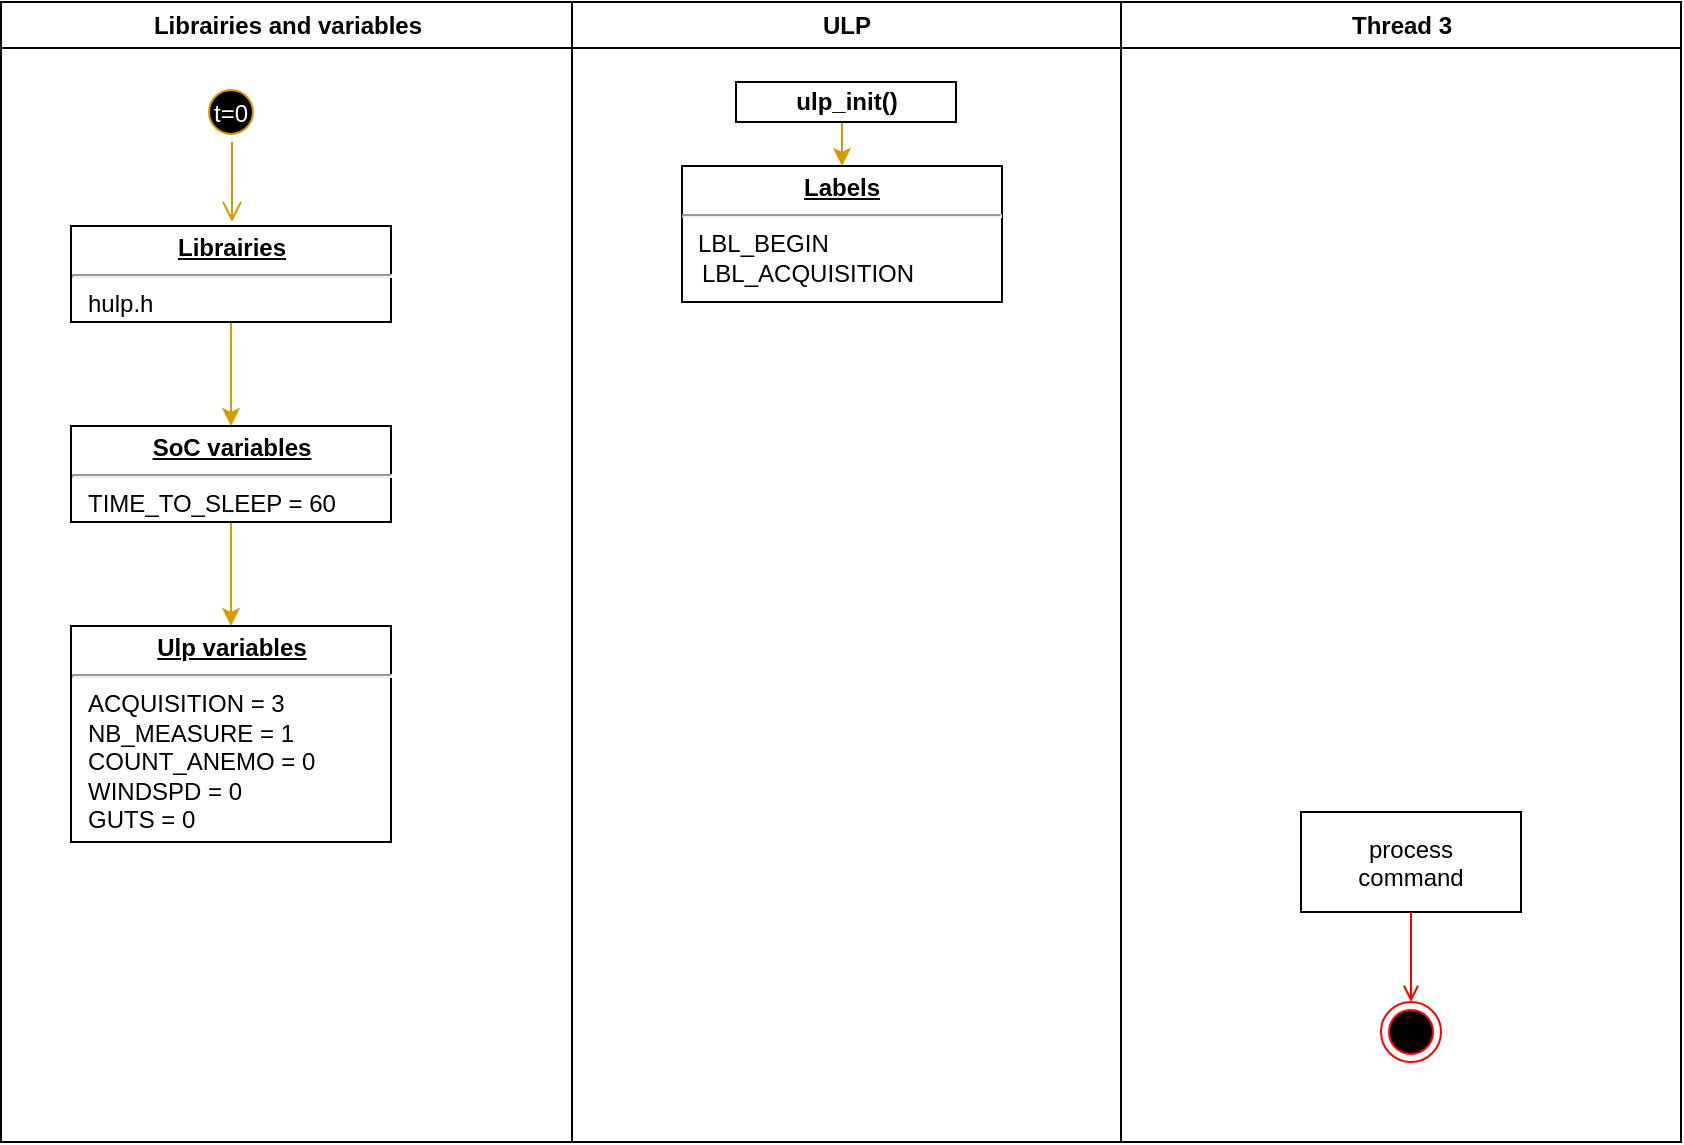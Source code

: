 <mxfile version="14.1.2" type="github">
  <diagram name="Page-1" id="e7e014a7-5840-1c2e-5031-d8a46d1fe8dd">
    <mxGraphModel dx="868" dy="451" grid="1" gridSize="10" guides="1" tooltips="1" connect="1" arrows="1" fold="1" page="1" pageScale="1" pageWidth="1169" pageHeight="826" background="#ffffff" math="0" shadow="0">
      <root>
        <mxCell id="0" />
        <mxCell id="1" parent="0" />
        <mxCell id="2" value="Librairies and variables" style="swimlane;whiteSpace=wrap" parent="1" vertex="1">
          <mxGeometry x="164.5" y="128" width="285.5" height="570" as="geometry" />
        </mxCell>
        <mxCell id="5" value="t=0" style="ellipse;shape=startState;fillColor=#000000;fontColor=#FFFFFF;strokeColor=#D79B00;" parent="2" vertex="1">
          <mxGeometry x="100" y="40" width="30" height="30" as="geometry" />
        </mxCell>
        <mxCell id="6" value="" style="edgeStyle=elbowEdgeStyle;elbow=horizontal;verticalAlign=bottom;endArrow=open;endSize=8;endFill=1;rounded=0;strokeColor=#D79B00;" parent="2" source="5" edge="1">
          <mxGeometry x="100" y="40" as="geometry">
            <mxPoint x="115.5" y="110" as="targetPoint" />
          </mxGeometry>
        </mxCell>
        <mxCell id="uZpNa7PoxAKmWT-TbL3o-44" style="edgeStyle=orthogonalEdgeStyle;rounded=0;orthogonalLoop=1;jettySize=auto;html=1;exitX=0.5;exitY=1;exitDx=0;exitDy=0;entryX=0.5;entryY=0;entryDx=0;entryDy=0;fontColor=#FFFFFF;fillColor=#ffe6cc;strokeColor=#D79B00;" edge="1" parent="2" source="uZpNa7PoxAKmWT-TbL3o-42" target="uZpNa7PoxAKmWT-TbL3o-43">
          <mxGeometry relative="1" as="geometry" />
        </mxCell>
        <mxCell id="uZpNa7PoxAKmWT-TbL3o-42" value="&lt;p style=&quot;margin: 0px ; margin-top: 4px ; text-align: center ; text-decoration: underline&quot;&gt;&lt;b&gt;Librairies&lt;/b&gt;&lt;br&gt;&lt;/p&gt;&lt;hr&gt;&lt;p style=&quot;margin: 0px ; margin-left: 8px&quot;&gt;hulp.h&lt;/p&gt;&lt;p style=&quot;margin: 0px ; margin-left: 8px&quot;&gt;&lt;br&gt;&lt;/p&gt;" style="verticalAlign=top;align=left;overflow=fill;fontSize=12;fontFamily=Helvetica;html=1;" vertex="1" parent="2">
          <mxGeometry x="35" y="112" width="160" height="48" as="geometry" />
        </mxCell>
        <mxCell id="uZpNa7PoxAKmWT-TbL3o-46" style="edgeStyle=orthogonalEdgeStyle;rounded=0;orthogonalLoop=1;jettySize=auto;html=1;exitX=0.5;exitY=1;exitDx=0;exitDy=0;strokeColor=#D79B00;fontColor=#FFFFFF;" edge="1" parent="2" source="uZpNa7PoxAKmWT-TbL3o-43" target="uZpNa7PoxAKmWT-TbL3o-52">
          <mxGeometry relative="1" as="geometry">
            <mxPoint x="115.5" y="292" as="targetPoint" />
          </mxGeometry>
        </mxCell>
        <mxCell id="uZpNa7PoxAKmWT-TbL3o-43" value="&lt;p style=&quot;margin: 0px ; margin-top: 4px ; text-align: center ; text-decoration: underline&quot;&gt;&lt;b&gt;SoC variables&lt;/b&gt;&lt;br&gt;&lt;/p&gt;&lt;hr&gt;&lt;p style=&quot;margin: 0px ; margin-left: 8px&quot;&gt;TIME_TO_SLEEP = 60 &lt;br&gt;&lt;/p&gt;" style="verticalAlign=top;align=left;overflow=fill;fontSize=12;fontFamily=Helvetica;html=1;" vertex="1" parent="2">
          <mxGeometry x="35" y="212" width="160" height="48" as="geometry" />
        </mxCell>
        <mxCell id="uZpNa7PoxAKmWT-TbL3o-52" value="&lt;p style=&quot;margin: 0px ; margin-top: 4px ; text-align: center ; text-decoration: underline&quot;&gt;&lt;b&gt;Ulp variables&lt;/b&gt;&lt;br&gt;&lt;/p&gt;&lt;hr&gt;&lt;p style=&quot;margin: 0px ; margin-left: 8px&quot;&gt;ACQUISITION = 3&lt;/p&gt;&lt;p style=&quot;margin: 0px ; margin-left: 8px&quot;&gt;NB_MEASURE = 1&lt;/p&gt;&lt;p style=&quot;margin: 0px ; margin-left: 8px&quot;&gt;COUNT_ANEMO = 0&lt;/p&gt;&lt;p style=&quot;margin: 0px ; margin-left: 8px&quot;&gt;WINDSPD = 0&lt;/p&gt;&lt;p style=&quot;margin: 0px ; margin-left: 8px&quot;&gt;GUTS = 0&lt;/p&gt;" style="verticalAlign=top;align=left;overflow=fill;fontSize=12;fontFamily=Helvetica;html=1;" vertex="1" parent="2">
          <mxGeometry x="35" y="312" width="160" height="108" as="geometry" />
        </mxCell>
        <mxCell id="3" value="ULP" style="swimlane;whiteSpace=wrap" parent="1" vertex="1">
          <mxGeometry x="450" y="128" width="274.5" height="570" as="geometry" />
        </mxCell>
        <mxCell id="uZpNa7PoxAKmWT-TbL3o-54" style="edgeStyle=orthogonalEdgeStyle;rounded=0;orthogonalLoop=1;jettySize=auto;html=1;exitX=0.5;exitY=1;exitDx=0;exitDy=0;entryX=0.5;entryY=0;entryDx=0;entryDy=0;strokeColor=#D79B00;fontColor=#000000;" edge="1" parent="3" source="uZpNa7PoxAKmWT-TbL3o-47" target="uZpNa7PoxAKmWT-TbL3o-50">
          <mxGeometry relative="1" as="geometry" />
        </mxCell>
        <mxCell id="uZpNa7PoxAKmWT-TbL3o-47" value="&lt;b&gt;ulp_init()&lt;/b&gt;" style="html=1;strokeColor=#000000;" vertex="1" parent="3">
          <mxGeometry x="82" y="40" width="110" height="20" as="geometry" />
        </mxCell>
        <mxCell id="uZpNa7PoxAKmWT-TbL3o-50" value="&lt;p style=&quot;margin: 0px ; margin-top: 4px ; text-align: center ; text-decoration: underline&quot;&gt;&lt;b&gt;Labels&lt;/b&gt;&lt;br&gt;&lt;/p&gt;&lt;hr&gt;&lt;p style=&quot;margin: 0px ; margin-left: 8px&quot;&gt;LBL_BEGIN&lt;/p&gt;&amp;nbsp;&amp;nbsp; LBL_ACQUISITION" style="verticalAlign=top;align=left;overflow=fill;fontSize=12;fontFamily=Helvetica;html=1;" vertex="1" parent="3">
          <mxGeometry x="55" y="82" width="160" height="68" as="geometry" />
        </mxCell>
        <mxCell id="4" value="Thread 3" style="swimlane;whiteSpace=wrap" parent="1" vertex="1">
          <mxGeometry x="724.5" y="128" width="280" height="570" as="geometry" />
        </mxCell>
        <mxCell id="33" value="process&#xa;command" style="" parent="4" vertex="1">
          <mxGeometry x="90" y="405" width="110" height="50" as="geometry" />
        </mxCell>
        <mxCell id="38" value="" style="ellipse;shape=endState;fillColor=#000000;strokeColor=#ff0000" parent="4" vertex="1">
          <mxGeometry x="130" y="500" width="30" height="30" as="geometry" />
        </mxCell>
        <mxCell id="39" value="" style="endArrow=open;strokeColor=#FF0000;endFill=1;rounded=0" parent="4" source="33" target="38" edge="1">
          <mxGeometry relative="1" as="geometry" />
        </mxCell>
      </root>
    </mxGraphModel>
  </diagram>
</mxfile>
